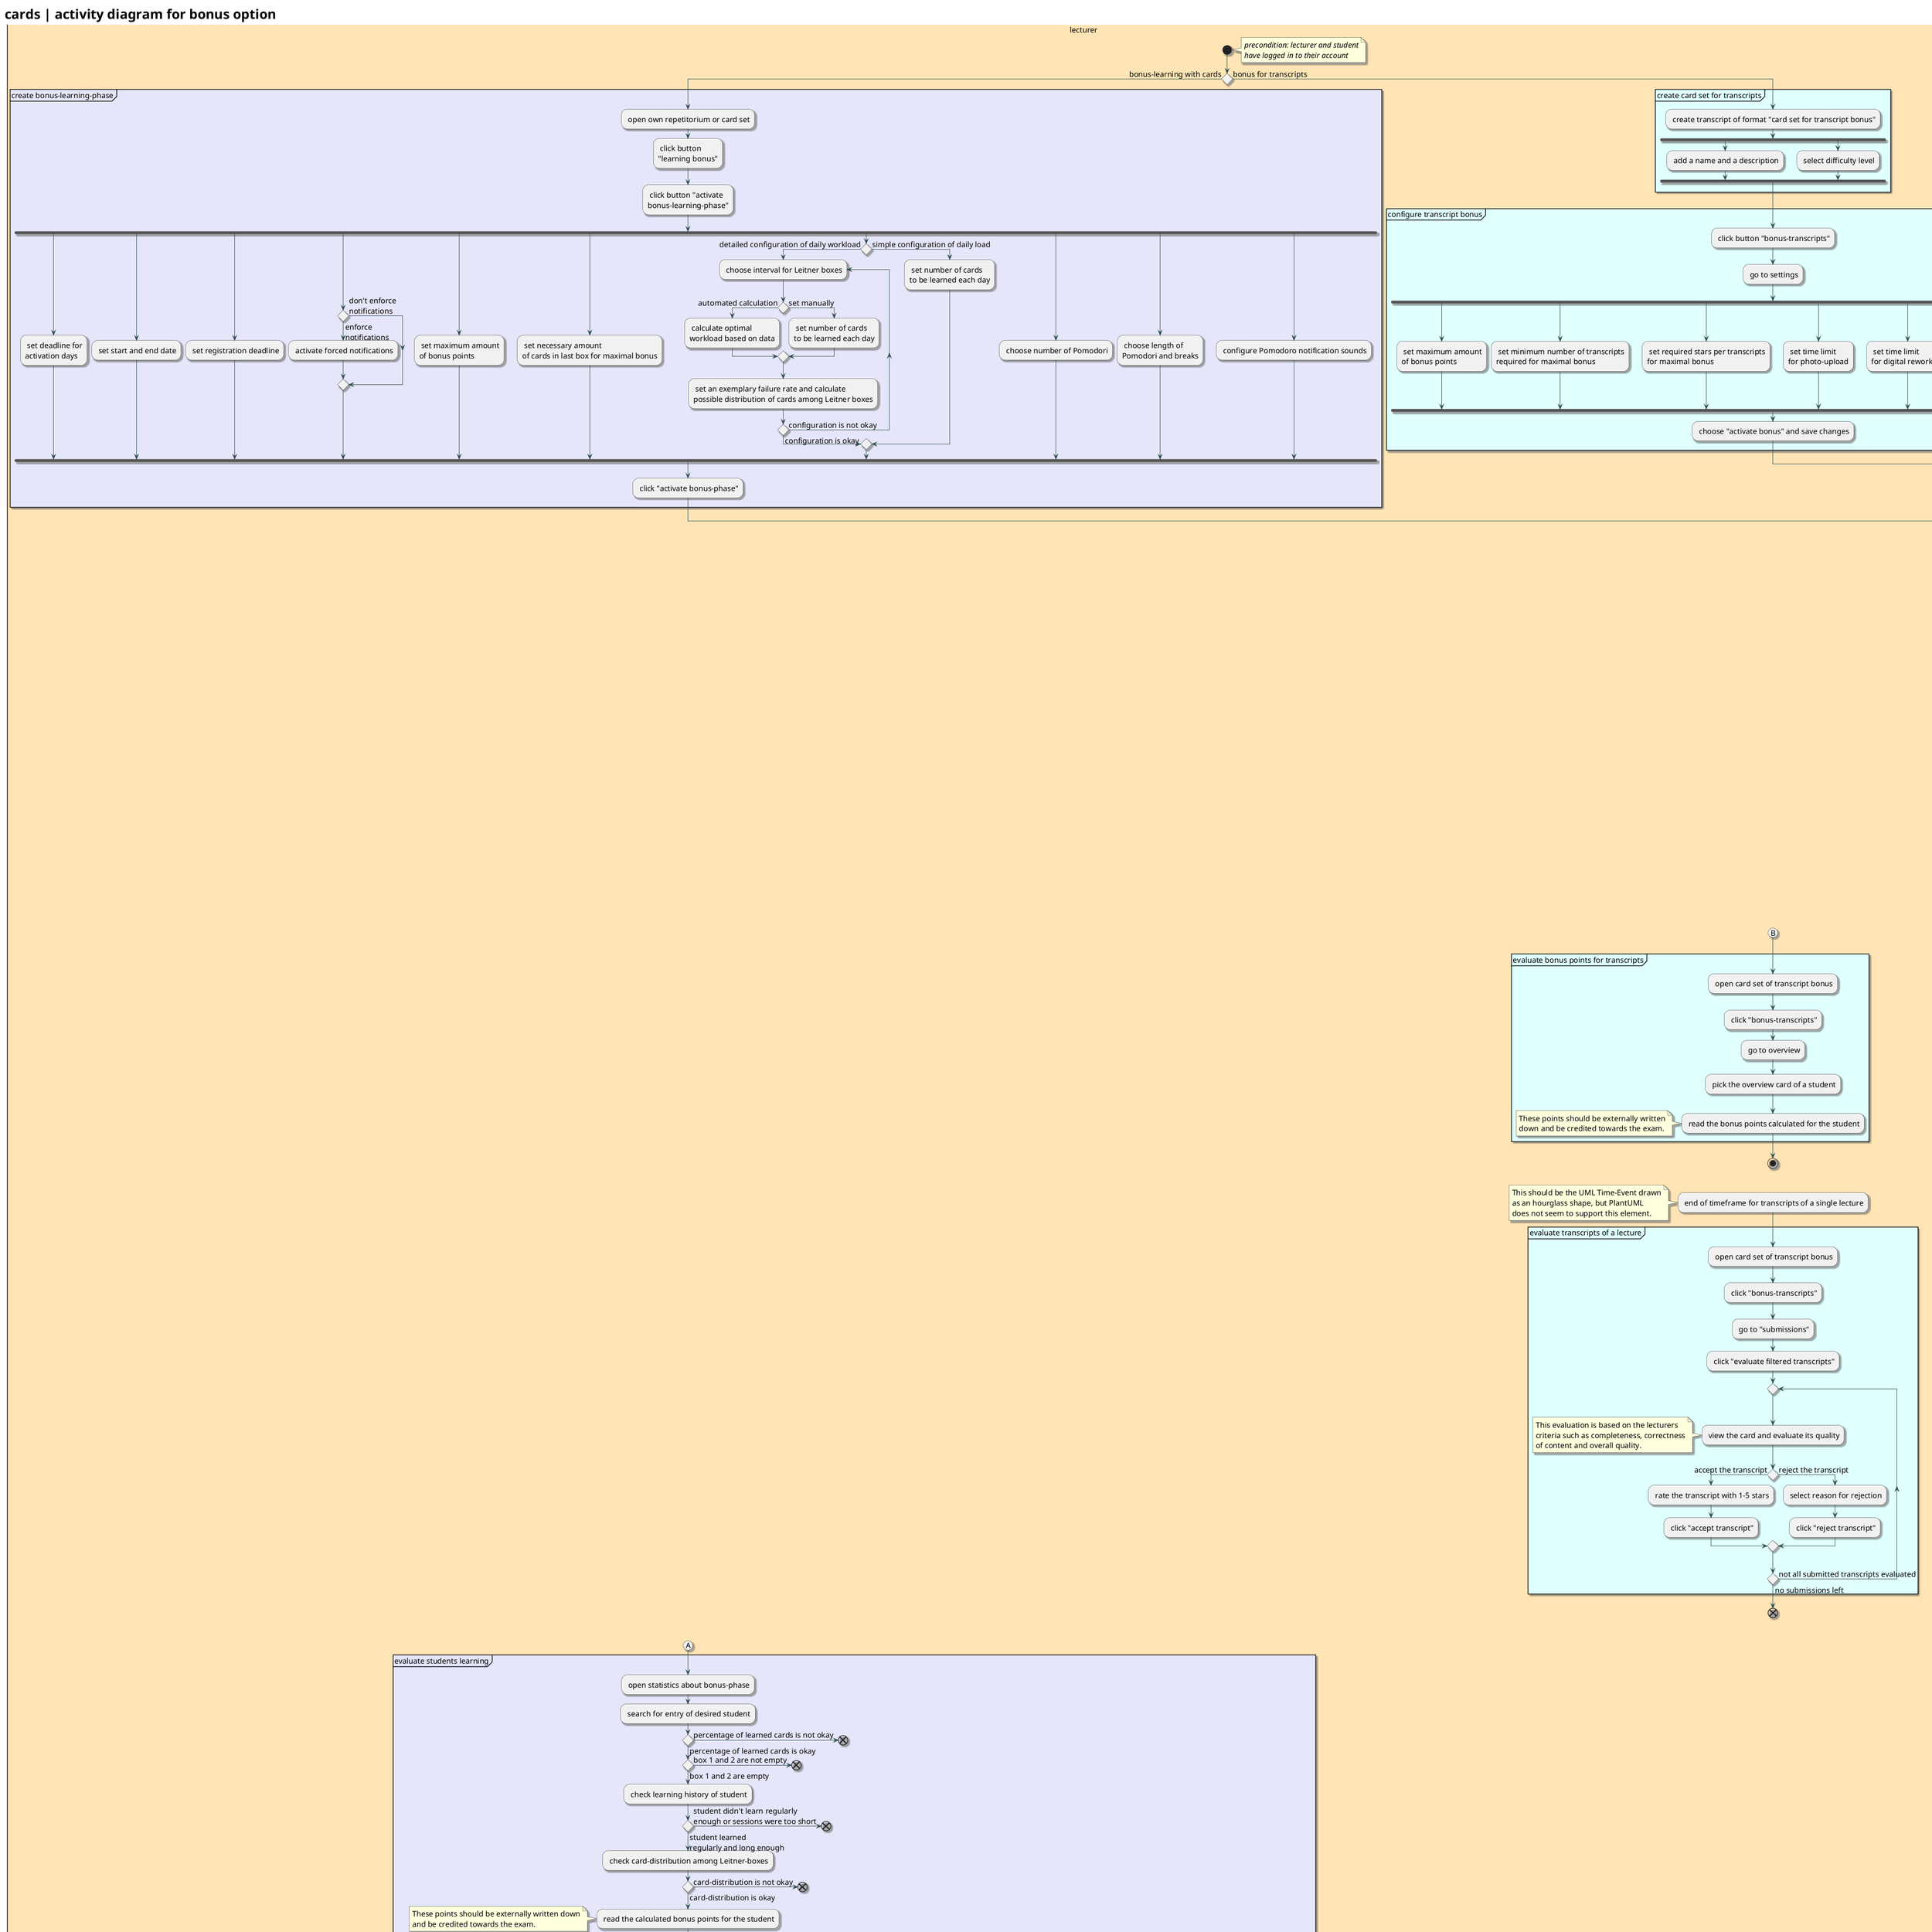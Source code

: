 @startuml
skinparam shadowing true
skinparam LegendBackgroundColor Strategy
skinparam LegendBorderThickness 0
skinparam LegendFontSize 24
skinparam defaultFontSize 16
skinparam ArrowColor DarkSlateGray
skinparam FooterFontSize 30
skinparam FooterFontColor black

|#Moccasin|lecturer|
start
note right: <i>precondition: lecturer and student</i>\n<i>have logged in to their account</i>
if() then (bonus-learning with cards)
   partition #Lavender "create bonus-learning-phase" {
   : open own repetitorium or card set;
   : click button\n"learning bonus";
   : click button "activate\nbonus-learning-phase";
   fork
       : set deadline for\nactivation days;
   fork again
       : set start and end date;
   fork again
       : set registration deadline;
   fork again
       if() then (enforce\nnotifications)
           : activate forced notifications;
       else (don't enforce\nnotifications)
       endif
   fork again
       : set maximum amount\nof bonus points;
   fork again
       : set necessary amount\nof cards in last box for maximal bonus;
   fork again
       if() then (detailed configuration of daily workload)
           repeat : choose interval for Leitner boxes;
           if() then(automated calculation)
               : calculate optimal\nworkload based on data;
           else (set manually)
               : set number of cards\nto be learned each day;
           endif
           : set an exemplary failure rate and calculate\npossible distribution of cards among Leitner boxes;
           repeat while ()  is (configuration is not okay) not (configuration is okay)
       else (simple configuration of daily load)
           : set number of cards\nto be learned each day;
       endif
   fork again
       : choose number of Pomodori;
   fork again
       : choose length of\nPomodori and breaks;
   fork again
       : configure Pomodoro notification sounds;
   end fork
   : click "activate bonus-phase";
   }

   |#Khaki|student|

   partition #Lavender "join bonus-learning" {
   : choose repetitorium or\ncard set with learning bonus;
   if () then (get additional\ninformation)
       : read information about bonus phase;
   else (skip information)
   endif
   if() then(is student)
       else(isn't student)
           end
   endif
   : click "join bonus-learning-phase";
           note right: repetitories or\ncard sets with "THM-label"\nare only accessible for students.
               : read and accept information about bonus-learning;
               if () then (sign-in-window\nis closed)
                   end
               else (sign-in-window is open)
               endif
   }

   partition #Lavender "learn cards" {
   : navigate to workload;
   : choose card set or\nrepetitorium;
   if () then (doesn't have\nbonus-option)
       end
   else (has bonus)
       repeat
       while() is (check learning statistics)
           if() then (learning history)
               : view learning history;
           else (learning status)
               : view learning status in Leitner system;
           endif
       endwhile (don't check learning statistics)
       : start learning by clicking\n"to be learned today";
           if() then (bonus-learning-\nphase is over)
               (A)
           else (bonus-learning-\nphase is still active)
           endif
           if() then (cards for today available)
               if() then (first time)
                       : read and accept information about Leitner-System;
                   else (not the first time)
                   endif
                   repeat : read card and remember answer;
                       : check the answer;
                       if() then (deepen the\n card)
                           : read additional sides of card;
                       else (skip deepening)
                       endif
                       : choose if you knew the answer;
                   repeat while () is (cards left) not (no cards left)
           else (no cards available for today)
           endif
       repeat while ()
       -[hidden]->
   endif

   }

   |lecturer|
   (A)
   partition #Lavender "evaluate students learning" {
   : open statistics about bonus-phase;
   : search for entry of desired student;
   if() then(percentage of learned cards is okay)
       if() then(box 1 and 2 are empty)
           : check learning history of student;
           if() then(student learned\nregularly and long enough)
               : check card-distribution among Leitner-boxes;
               if() then (card-distribution is okay)
                   : read the calculated bonus points for the student;
                   note: These points should be externally written down\nand be credited towards the exam.
               else (card-distribution is not okay)
                   end
               endif
           else (student didn't learn regularly\nenough or sessions were too short)
               end
           endif
       else (box 1 and 2 are not empty)
           end
       endif
   else (percentage of learned cards is not okay)
       end
   endif
   }
   stop
else (bonus for transcripts)
   |lecturer|
   partition #LightCyan "create card set for transcripts" {
       : create transcript of format "card set for transcript bonus";
       fork
           : add a name and a description;
       fork again
           : select difficulty level;
       end fork
   }

   partition #LightCyan "configure transcript bonus" {
       : click button "bonus-transcripts";
       : go to settings;
       fork
           : set maximum amount\nof bonus points;
       fork again
           : set minimum number of transcripts\nrequired for maximal bonus;
       fork again
           : set required stars per transcripts\nfor maximal bonus;
       fork again
           : set time limit\nfor photo-upload;
       fork again
           : set time limit\nfor digital reworking;
       fork again
           : choose release-time\non the day of the lecture;
       fork again
           repeat :add date of\nlecture in calendar
           repeat while() is (not all dates\nare entered) not (all dates entered)
       end fork
       : choose "activate bonus" and save changes;
   }

   |student|
   partition #LightCyan "create and submit transcripts" {
       if() then(is student)
           : go to transcripts;
           note left: Transcripts are only\navailable for students.
           repeat : click "create transcript";
           if() then (timeframe of final\nlecture is over)
                       (B)
                   else (timeframe of final\nlecture is not over)
                   endif
           if() then (lecture with transcript\nis available)
               : click "link with lecture" and\nselect the corresponding lecture;
               note left: A lecture will only\nappear as an option\nif the user is within the\ndefined time window of it.
               fork
               : link the uploaded photograph;
               fork again
               : note open questions;
               fork again
               : write reworked digital version;
               end fork
               : click "save and return";
           else (no transcript available\nat point of time)
           endif
           repeat while()
           -[hidden]->
       else(isn't student)
           end
       endif

   }

   |lecturer|
   (B)
   partition #LightCyan "evaluate bonus points for transcripts" {
       : open card set of transcript bonus;
       : click "bonus-transcripts";
       : go to overview;
       : pick the overview card of a student;
       : read the bonus points calculated for the student;
       note: These points should be externally written\ndown and be credited towards the exam.
   }
   stop

   : end of timeframe for transcripts of a single lecture;
   note left: This should be the UML Time-Event drawn\nas an hourglass shape, but PlantUML\ndoes not seem to support this element.
   partition #LightCyan "evaluate transcripts of a lecture" {
       : open card set of transcript bonus;
       : click "bonus-transcripts";
       : go to "submissions";
       : click "evaluate filtered transcripts";
       repeat
       : view the card and evaluate its quality;
       note left: This evaluation is based on the lecturers\ncriteria such as completeness, correctness\nof content and overall quality.
       if() then (accept the transcript)
           : rate the transcript with 1-5 stars;
           : click "accept transcript";
       else (reject the transcript)
           : select reason for rejection;
           : click "reject transcript";
       endif
       repeat while() is (not all submitted transcripts evaluated) not (no submissions left)
   }
   end
endif

left header
<font size=28 color=black>**cards | activity diagram for bonus option**</font>
endheader

legend right
 |= \n          <img:https://emojipedia-us.s3.dualstack.us-west-1.amazonaws.com/thumbs/240/whatsapp/186/tomato_1f345.png> |= \n [[https://arsnova.cards arsnova.cards]] \n\n Technische Hochschule Mittelhessen - THM \n University of Applied Sciences |
 | Projekt-Website | [[https://arsnova.thm.de]] |
 | Repository | [[https://git.thm.de/cards]] |
 | Version | 3.14 |
 | Staging Server | [[https://staging.arsnova.cards]] |
 | RUP-Phase| Elaboration|
 | UML-Tool| PlantUML v1.2021.0|
 | Modellversion| 1.3|
 | Erstelldatum| 04.01.2021|
 | Ersteller| Janek Berg|
 | Mail| janek.berg@mni.thm.de |
 | Letzte Änderung| 30.04.2021|
 | Letzter Bearbeiter| Curtis Adam |
 | Mail| curtis.adam@mni.thm.de |
end legend
left footer <font size=46>The following use-cases are integrated in this activity diagram:</font>\n- Activate bonus-option for transcripts or bonus-learning with specific cards (lecturer)\n- Create a card set (lecturer)\n- Choose format fitting to content of card set (lecturer)\n- Create transcript (student)\n- Link uploaded photograph (student)\n- Add open questions (student)\n- Add reworked version of transcript (student)\n - Link transcript to lecture to earn bonus points (student)\n- Learn with card sets and repetitories based on the method of Leitner or Woźniak paired with the Pomodoro-technique (student)
@enduml

